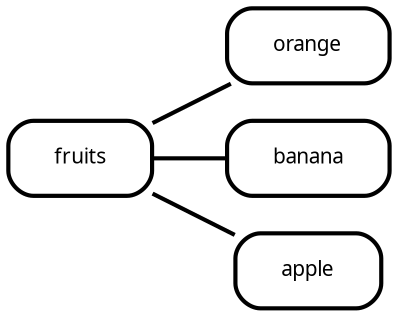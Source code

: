 digraph  {
rankdir=LR;
"0__fruits" [fillcolor="#fafafa", fontname="Fira Mono", fontsize=10, label=fruits, margin="0.3,0.1", penwidth="2.0", shape=rounded, style=rounded];
"0__fruits__orange" [fillcolor="#fafafa", fontname="Fira Mono", fontsize=10, label=orange, margin="0.3,0.1", penwidth="2.0", shape=rounded, style=rounded];
"0__fruits__banana" [fillcolor="#fafafa", fontname="Fira Mono", fontsize=10, label=banana, margin="0.3,0.1", penwidth="2.0", shape=rounded, style=rounded];
"0__fruits__apple" [fillcolor="#fafafa", fontname="Fira Mono", fontsize=10, label=apple, margin="0.3,0.1", penwidth="2.0", shape=rounded, style=rounded];
"0__fruits" -> "0__fruits__orange"  [arrowhead=none, key=0, penwidth="2.0"];
"0__fruits" -> "0__fruits__banana"  [arrowhead=none, key=0, penwidth="2.0"];
"0__fruits" -> "0__fruits__apple"  [arrowhead=none, key=0, penwidth="2.0"];
}
